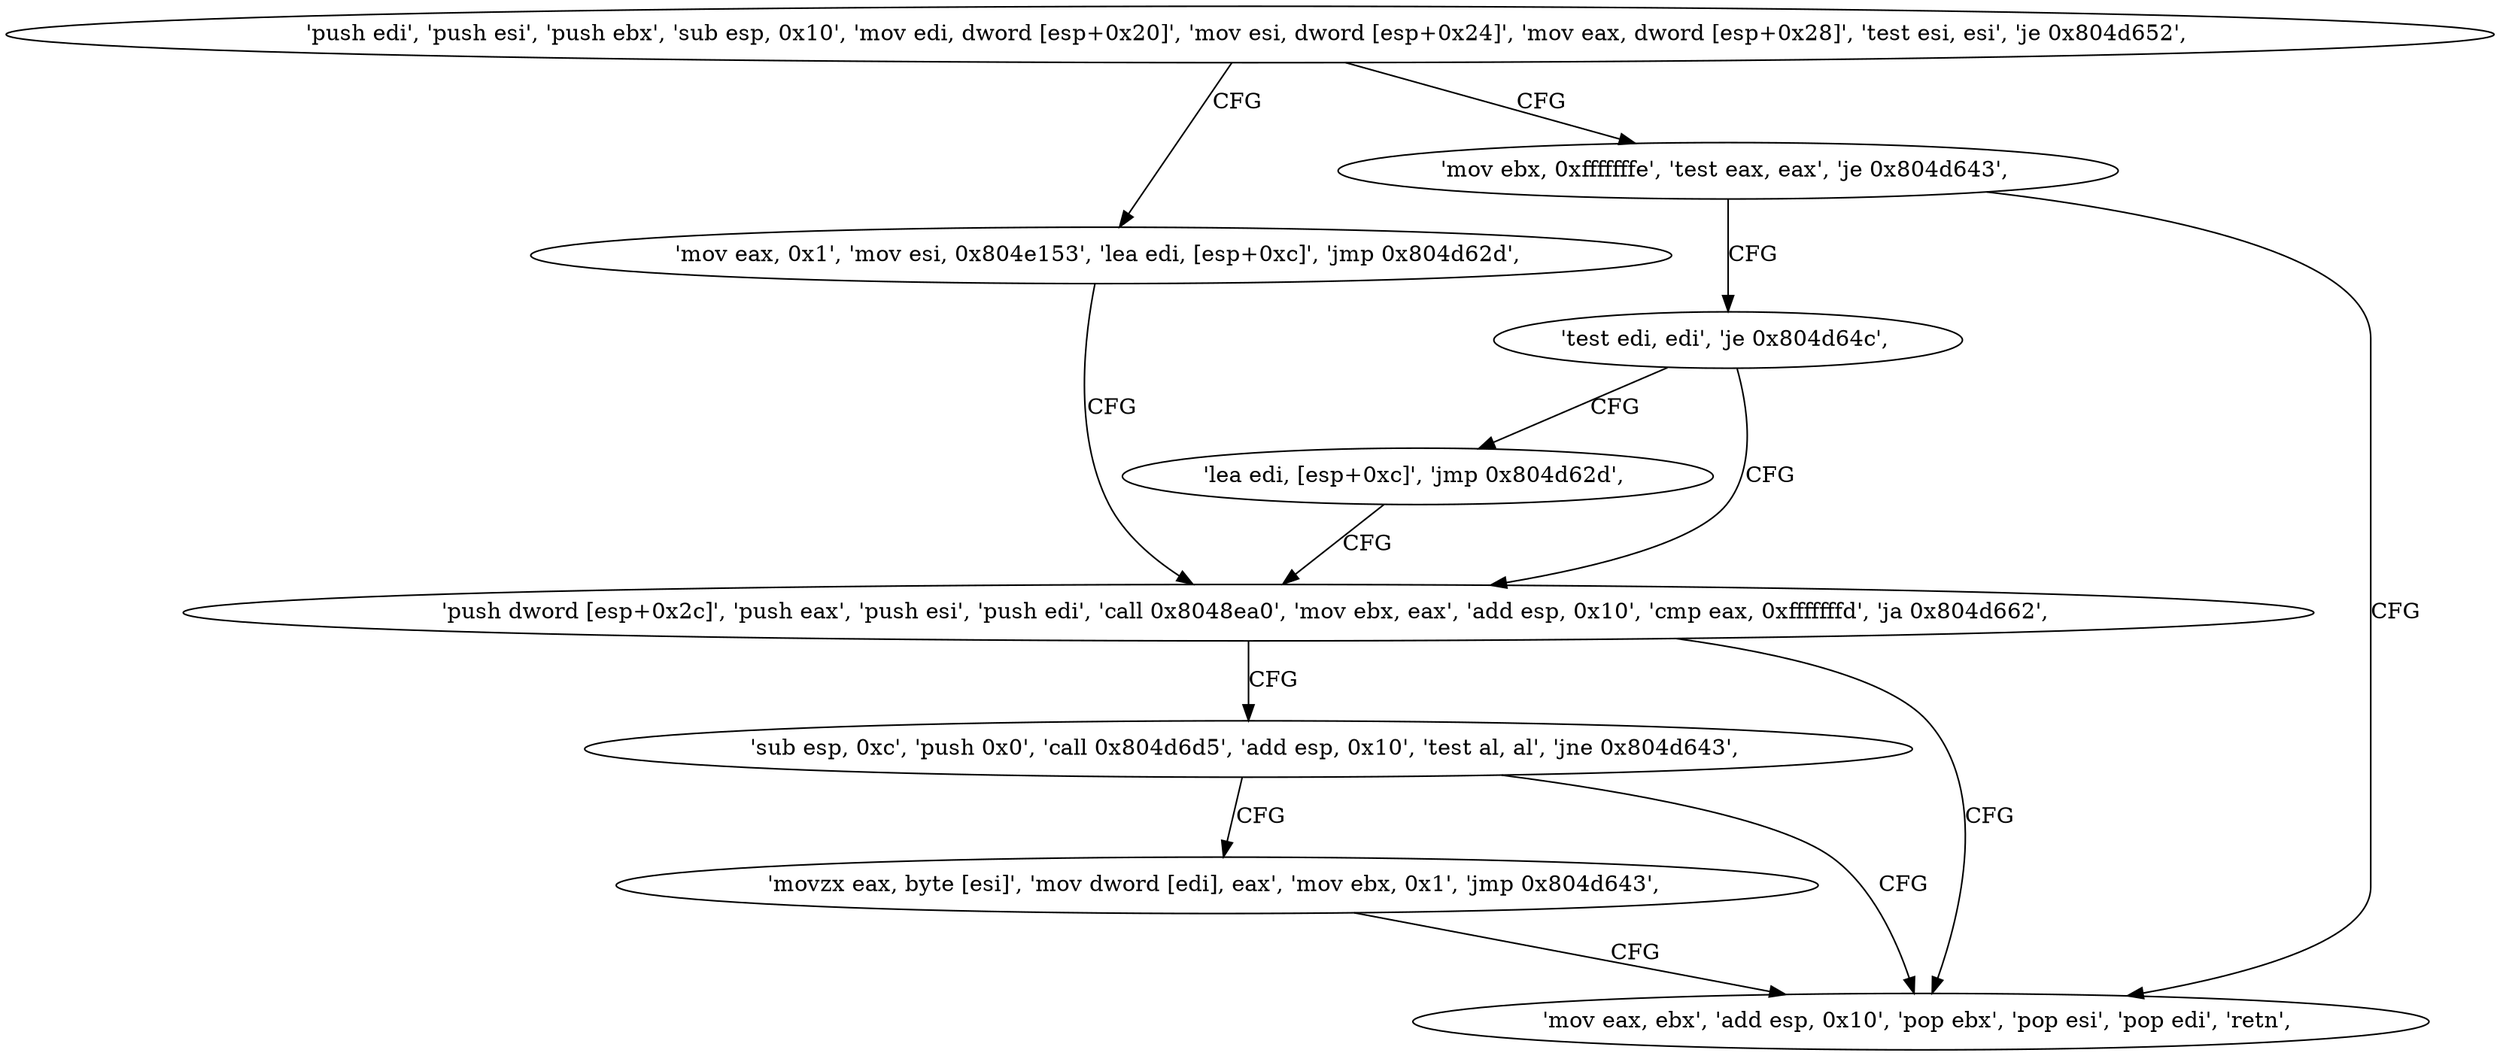 digraph "func" {
"134534666" [label = "'push edi', 'push esi', 'push ebx', 'sub esp, 0x10', 'mov edi, dword [esp+0x20]', 'mov esi, dword [esp+0x24]', 'mov eax, dword [esp+0x28]', 'test esi, esi', 'je 0x804d652', " ]
"134534738" [label = "'mov eax, 0x1', 'mov esi, 0x804e153', 'lea edi, [esp+0xc]', 'jmp 0x804d62d', " ]
"134534688" [label = "'mov ebx, 0xfffffffe', 'test eax, eax', 'je 0x804d643', " ]
"134534701" [label = "'push dword [esp+0x2c]', 'push eax', 'push esi', 'push edi', 'call 0x8048ea0', 'mov ebx, eax', 'add esp, 0x10', 'cmp eax, 0xfffffffd', 'ja 0x804d662', " ]
"134534723" [label = "'mov eax, ebx', 'add esp, 0x10', 'pop ebx', 'pop esi', 'pop edi', 'retn', " ]
"134534697" [label = "'test edi, edi', 'je 0x804d64c', " ]
"134534754" [label = "'sub esp, 0xc', 'push 0x0', 'call 0x804d6d5', 'add esp, 0x10', 'test al, al', 'jne 0x804d643', " ]
"134534732" [label = "'lea edi, [esp+0xc]', 'jmp 0x804d62d', " ]
"134534771" [label = "'movzx eax, byte [esi]', 'mov dword [edi], eax', 'mov ebx, 0x1', 'jmp 0x804d643', " ]
"134534666" -> "134534738" [ label = "CFG" ]
"134534666" -> "134534688" [ label = "CFG" ]
"134534738" -> "134534701" [ label = "CFG" ]
"134534688" -> "134534723" [ label = "CFG" ]
"134534688" -> "134534697" [ label = "CFG" ]
"134534701" -> "134534754" [ label = "CFG" ]
"134534701" -> "134534723" [ label = "CFG" ]
"134534697" -> "134534732" [ label = "CFG" ]
"134534697" -> "134534701" [ label = "CFG" ]
"134534754" -> "134534723" [ label = "CFG" ]
"134534754" -> "134534771" [ label = "CFG" ]
"134534732" -> "134534701" [ label = "CFG" ]
"134534771" -> "134534723" [ label = "CFG" ]
}
